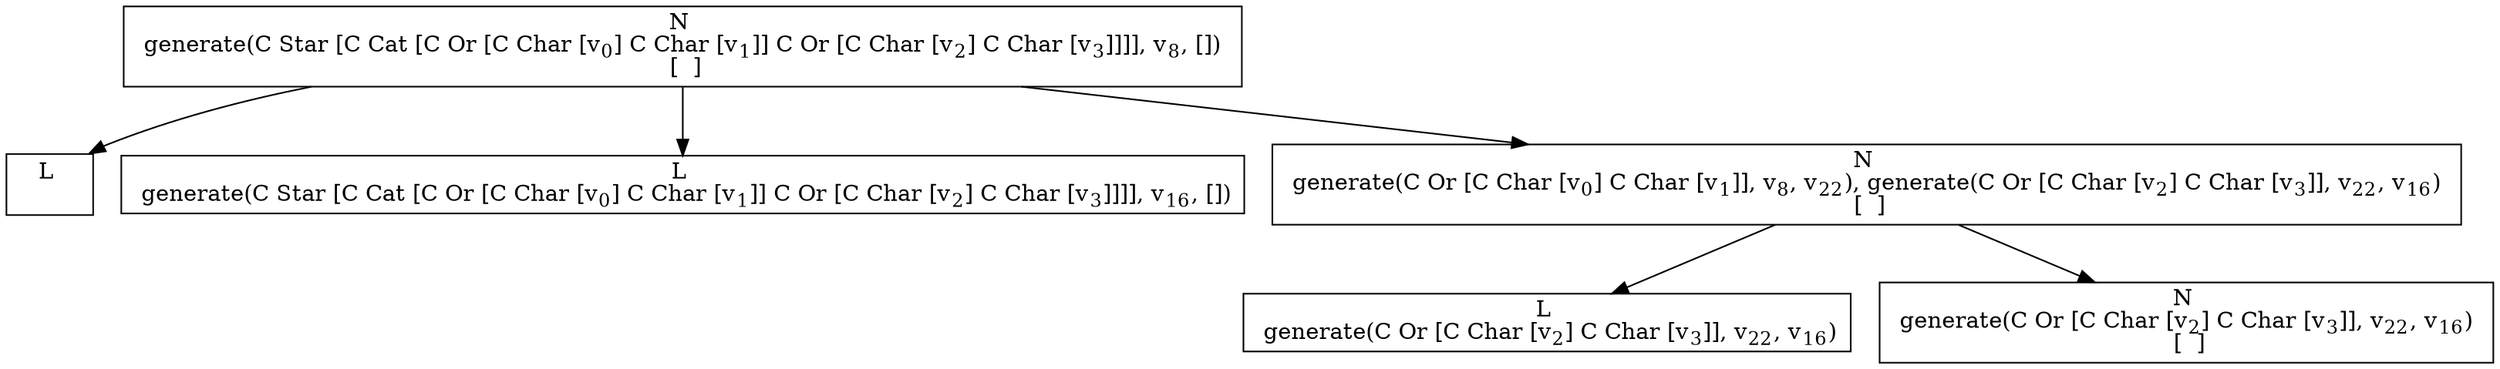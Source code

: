 digraph {
    graph [rankdir=TB
          ,bgcolor=transparent];
    node [shape=box
         ,fillcolor=white
         ,style=filled];
    0 [label=<N <BR/> generate(C Star [C Cat [C Or [C Char [v<SUB>0</SUB>] C Char [v<SUB>1</SUB>]] C Or [C Char [v<SUB>2</SUB>] C Char [v<SUB>3</SUB>]]]], v<SUB>8</SUB>, []) <BR/>  [  ] >];
    1 [label=<L <BR/> >];
    2 [label=<L <BR/> generate(C Star [C Cat [C Or [C Char [v<SUB>0</SUB>] C Char [v<SUB>1</SUB>]] C Or [C Char [v<SUB>2</SUB>] C Char [v<SUB>3</SUB>]]]], v<SUB>16</SUB>, [])>];
    3 [label=<N <BR/> generate(C Or [C Char [v<SUB>0</SUB>] C Char [v<SUB>1</SUB>]], v<SUB>8</SUB>, v<SUB>22</SUB>), generate(C Or [C Char [v<SUB>2</SUB>] C Char [v<SUB>3</SUB>]], v<SUB>22</SUB>, v<SUB>16</SUB>) <BR/>  [  ] >];
    4 [label=<L <BR/> generate(C Or [C Char [v<SUB>2</SUB>] C Char [v<SUB>3</SUB>]], v<SUB>22</SUB>, v<SUB>16</SUB>)>];
    5 [label=<N <BR/> generate(C Or [C Char [v<SUB>2</SUB>] C Char [v<SUB>3</SUB>]], v<SUB>22</SUB>, v<SUB>16</SUB>) <BR/>  [  ] >];
    0 -> 1 [label=""];
    0 -> 2 [label=""];
    0 -> 3 [label=""];
    3 -> 4 [label=""];
    3 -> 5 [label=""];
}